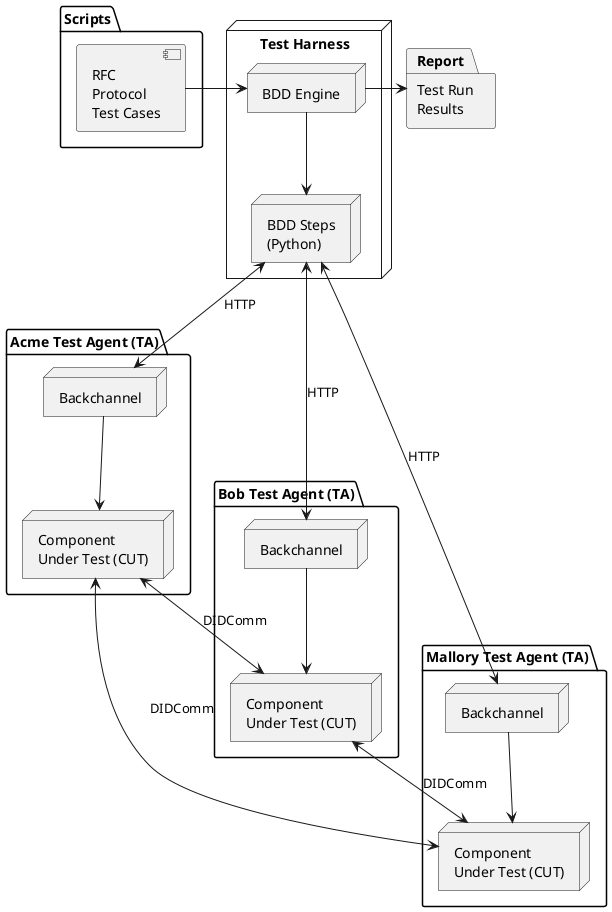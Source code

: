 @startuml

package Scripts {
  component "RFC\nProtocol\nTest Cases" as tests
}
node "Test Harness" as bdd {
  node "BDD Engine" as eng
  node "BDD Steps\n(Python)" as steps
}
package "Test Run\nResults" as Report
package "Acme Test Agent (TA)" {
  node "Backchannel" as abck
  node "Component\nUnder Test (CUT)" as aaut
}
package "Bob Test Agent (TA)" {
  node "Backchannel" as bbck
  node "Component\nUnder Test (CUT)" as baut
}

package "Mallory Test Agent (TA)" {
  node "Backchannel" as mbck
  node "Component\nUnder Test (CUT)" as maut
}

eng <-left- tests
eng --> steps
eng -right-> Report

steps <-down-> abck :HTTP
steps <--> bbck :HTTP
steps <--> mbck :HTTP

abck -down-> aaut
bbck -down-> baut
mbck -down-> maut

aaut <--> baut :DIDComm
baut <--> maut :DIDComm
aaut <--> maut :DIDComm

@enduml